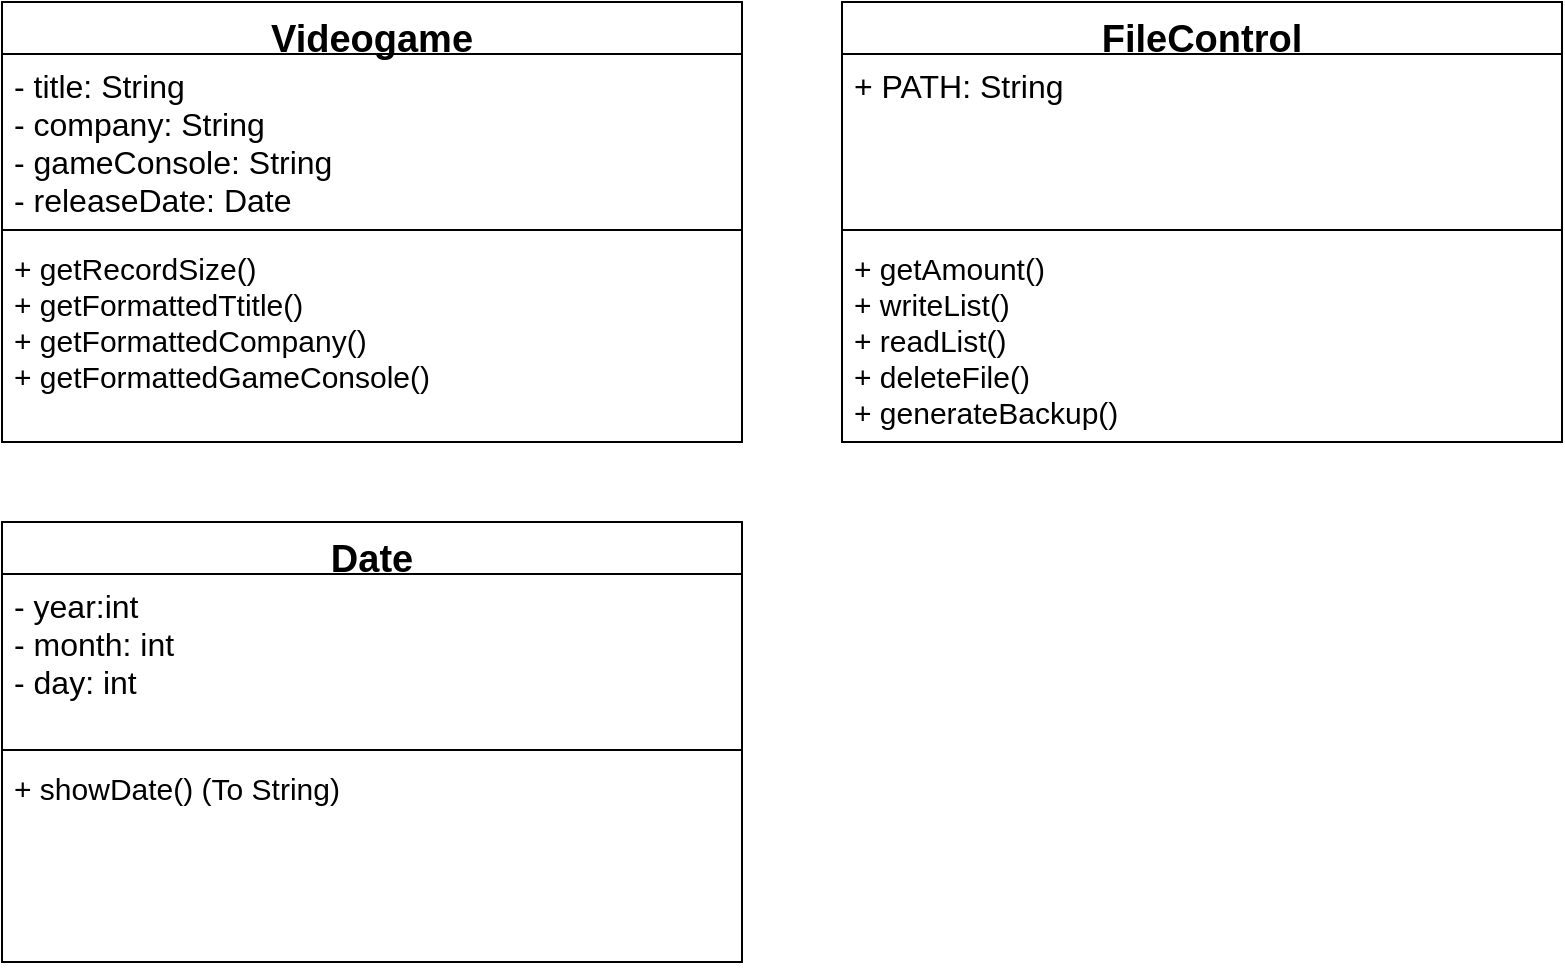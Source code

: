 <mxfile version="14.5.1" type="device"><diagram id="4zxjVBa7VrwStyEgpZUc" name="Página-1"><mxGraphModel dx="868" dy="510" grid="1" gridSize="10" guides="1" tooltips="1" connect="1" arrows="1" fold="1" page="1" pageScale="1" pageWidth="827" pageHeight="1169" math="0" shadow="0"><root><mxCell id="0"/><mxCell id="1" parent="0"/><mxCell id="lSaCf3cp9ZYTf0tnmsB5-1" value="Videogame" style="swimlane;fontStyle=1;align=center;verticalAlign=top;childLayout=stackLayout;horizontal=1;startSize=26;horizontalStack=0;resizeParent=1;resizeParentMax=0;resizeLast=0;collapsible=1;marginBottom=0;fontSize=19;" vertex="1" parent="1"><mxGeometry x="20" y="40" width="370" height="220" as="geometry"/></mxCell><mxCell id="lSaCf3cp9ZYTf0tnmsB5-2" value="- title: String&#10;- company: String&#10;- gameConsole: String&#10;- releaseDate: Date " style="text;strokeColor=none;fillColor=none;align=left;verticalAlign=top;spacingLeft=4;spacingRight=4;overflow=hidden;rotatable=0;points=[[0,0.5],[1,0.5]];portConstraint=eastwest;fontSize=16;" vertex="1" parent="lSaCf3cp9ZYTf0tnmsB5-1"><mxGeometry y="26" width="370" height="84" as="geometry"/></mxCell><mxCell id="lSaCf3cp9ZYTf0tnmsB5-3" value="" style="line;strokeWidth=1;fillColor=none;align=left;verticalAlign=middle;spacingTop=-1;spacingLeft=3;spacingRight=3;rotatable=0;labelPosition=right;points=[];portConstraint=eastwest;" vertex="1" parent="lSaCf3cp9ZYTf0tnmsB5-1"><mxGeometry y="110" width="370" height="8" as="geometry"/></mxCell><mxCell id="lSaCf3cp9ZYTf0tnmsB5-4" value="+ getRecordSize()&#10;+ getFormattedTtitle()&#10;+ getFormattedCompany()&#10;+ getFormattedGameConsole()" style="text;strokeColor=none;fillColor=none;align=left;verticalAlign=top;spacingLeft=4;spacingRight=4;overflow=hidden;rotatable=0;points=[[0,0.5],[1,0.5]];portConstraint=eastwest;fontStyle=0;fontSize=15;" vertex="1" parent="lSaCf3cp9ZYTf0tnmsB5-1"><mxGeometry y="118" width="370" height="102" as="geometry"/></mxCell><mxCell id="lSaCf3cp9ZYTf0tnmsB5-5" value="FileControl" style="swimlane;fontStyle=1;align=center;verticalAlign=top;childLayout=stackLayout;horizontal=1;startSize=26;horizontalStack=0;resizeParent=1;resizeParentMax=0;resizeLast=0;collapsible=1;marginBottom=0;fontSize=19;" vertex="1" parent="1"><mxGeometry x="440" y="40" width="360" height="220" as="geometry"/></mxCell><mxCell id="lSaCf3cp9ZYTf0tnmsB5-6" value="+ PATH: String&#10;" style="text;strokeColor=none;fillColor=none;align=left;verticalAlign=top;spacingLeft=4;spacingRight=4;overflow=hidden;rotatable=0;points=[[0,0.5],[1,0.5]];portConstraint=eastwest;fontSize=16;" vertex="1" parent="lSaCf3cp9ZYTf0tnmsB5-5"><mxGeometry y="26" width="360" height="84" as="geometry"/></mxCell><mxCell id="lSaCf3cp9ZYTf0tnmsB5-7" value="" style="line;strokeWidth=1;fillColor=none;align=left;verticalAlign=middle;spacingTop=-1;spacingLeft=3;spacingRight=3;rotatable=0;labelPosition=right;points=[];portConstraint=eastwest;" vertex="1" parent="lSaCf3cp9ZYTf0tnmsB5-5"><mxGeometry y="110" width="360" height="8" as="geometry"/></mxCell><mxCell id="lSaCf3cp9ZYTf0tnmsB5-8" value="+ getAmount()&#10;+ writeList()&#10;+ readList()&#10;+ deleteFile()&#10;+ generateBackup()" style="text;strokeColor=none;fillColor=none;align=left;verticalAlign=top;spacingLeft=4;spacingRight=4;overflow=hidden;rotatable=0;points=[[0,0.5],[1,0.5]];portConstraint=eastwest;fontStyle=0;fontSize=15;" vertex="1" parent="lSaCf3cp9ZYTf0tnmsB5-5"><mxGeometry y="118" width="360" height="102" as="geometry"/></mxCell><mxCell id="lSaCf3cp9ZYTf0tnmsB5-9" value="Date" style="swimlane;fontStyle=1;align=center;verticalAlign=top;childLayout=stackLayout;horizontal=1;startSize=26;horizontalStack=0;resizeParent=1;resizeParentMax=0;resizeLast=0;collapsible=1;marginBottom=0;fontSize=19;" vertex="1" parent="1"><mxGeometry x="20" y="300" width="370" height="220" as="geometry"/></mxCell><mxCell id="lSaCf3cp9ZYTf0tnmsB5-10" value="- year:int&#10;- month: int&#10;- day: int" style="text;strokeColor=none;fillColor=none;align=left;verticalAlign=top;spacingLeft=4;spacingRight=4;overflow=hidden;rotatable=0;points=[[0,0.5],[1,0.5]];portConstraint=eastwest;fontSize=16;" vertex="1" parent="lSaCf3cp9ZYTf0tnmsB5-9"><mxGeometry y="26" width="370" height="84" as="geometry"/></mxCell><mxCell id="lSaCf3cp9ZYTf0tnmsB5-11" value="" style="line;strokeWidth=1;fillColor=none;align=left;verticalAlign=middle;spacingTop=-1;spacingLeft=3;spacingRight=3;rotatable=0;labelPosition=right;points=[];portConstraint=eastwest;" vertex="1" parent="lSaCf3cp9ZYTf0tnmsB5-9"><mxGeometry y="110" width="370" height="8" as="geometry"/></mxCell><mxCell id="lSaCf3cp9ZYTf0tnmsB5-12" value="+ showDate() (To String)" style="text;strokeColor=none;fillColor=none;align=left;verticalAlign=top;spacingLeft=4;spacingRight=4;overflow=hidden;rotatable=0;points=[[0,0.5],[1,0.5]];portConstraint=eastwest;fontStyle=0;fontSize=15;" vertex="1" parent="lSaCf3cp9ZYTf0tnmsB5-9"><mxGeometry y="118" width="370" height="102" as="geometry"/></mxCell></root></mxGraphModel></diagram></mxfile>